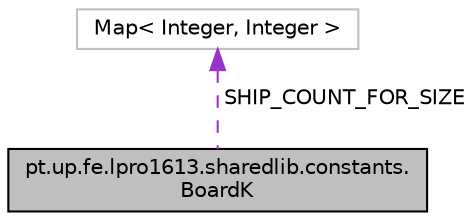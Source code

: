 digraph "pt.up.fe.lpro1613.sharedlib.constants.BoardK"
{
  edge [fontname="Helvetica",fontsize="10",labelfontname="Helvetica",labelfontsize="10"];
  node [fontname="Helvetica",fontsize="10",shape=record];
  Node1 [label="pt.up.fe.lpro1613.sharedlib.constants.\lBoardK",height=0.2,width=0.4,color="black", fillcolor="grey75", style="filled", fontcolor="black"];
  Node2 -> Node1 [dir="back",color="darkorchid3",fontsize="10",style="dashed",label=" SHIP_COUNT_FOR_SIZE" ,fontname="Helvetica"];
  Node2 [label="Map\< Integer, Integer \>",height=0.2,width=0.4,color="grey75", fillcolor="white", style="filled"];
}
